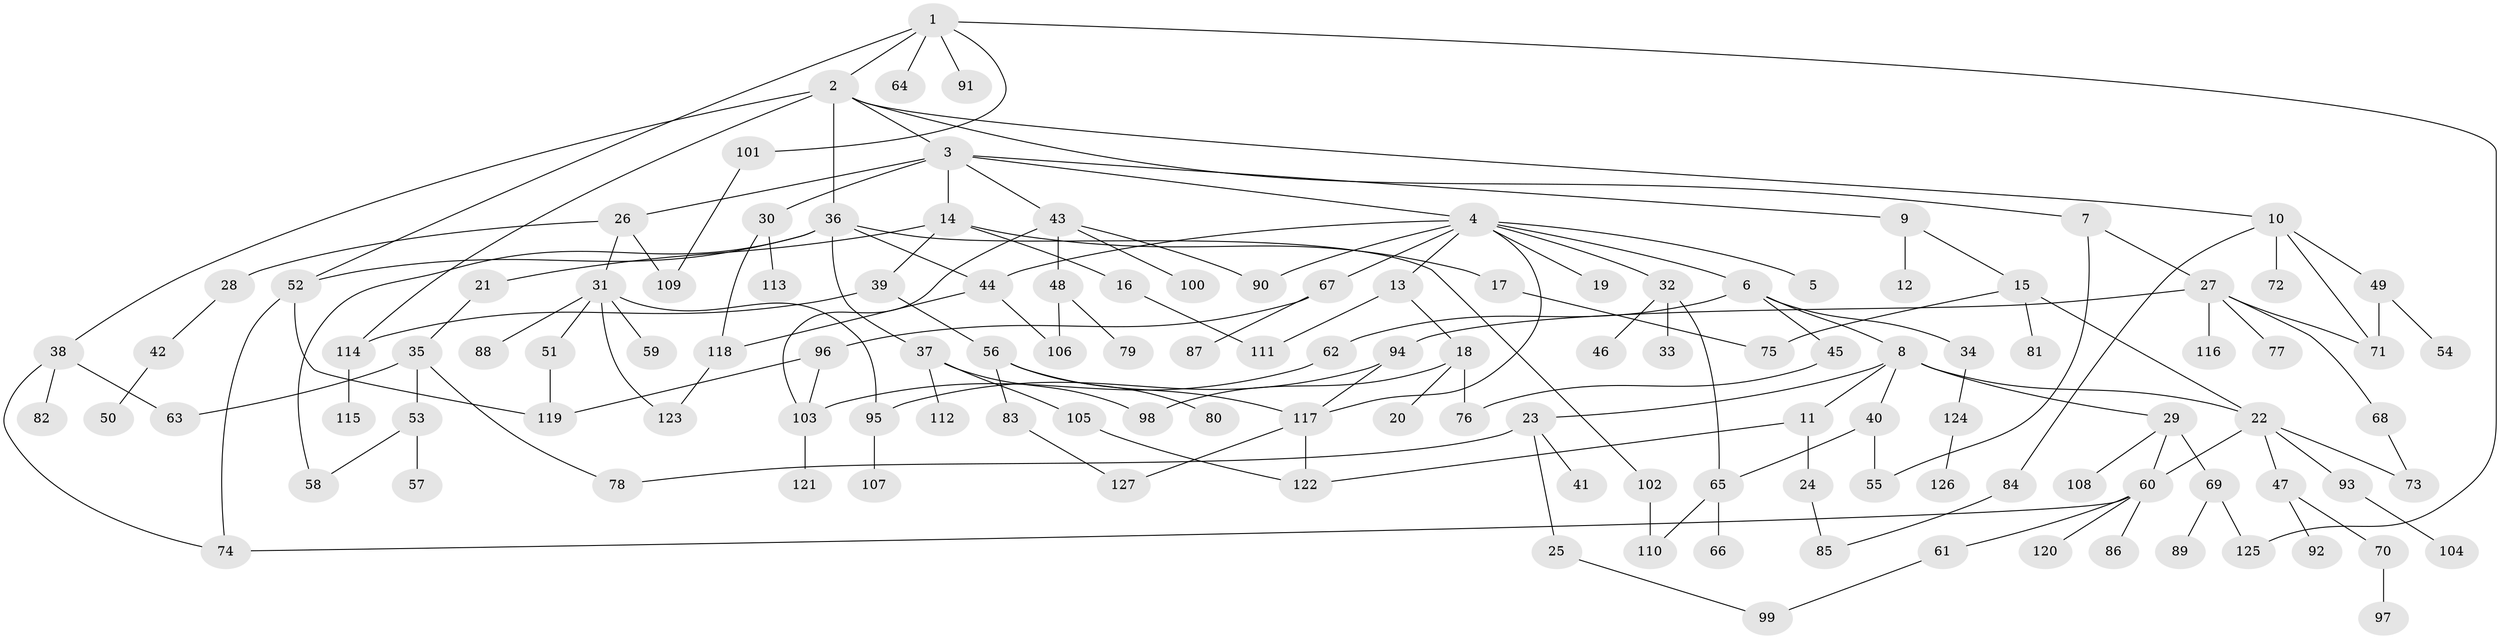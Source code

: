 // Generated by graph-tools (version 1.1) at 2025/01/03/09/25 03:01:07]
// undirected, 127 vertices, 164 edges
graph export_dot {
graph [start="1"]
  node [color=gray90,style=filled];
  1;
  2;
  3;
  4;
  5;
  6;
  7;
  8;
  9;
  10;
  11;
  12;
  13;
  14;
  15;
  16;
  17;
  18;
  19;
  20;
  21;
  22;
  23;
  24;
  25;
  26;
  27;
  28;
  29;
  30;
  31;
  32;
  33;
  34;
  35;
  36;
  37;
  38;
  39;
  40;
  41;
  42;
  43;
  44;
  45;
  46;
  47;
  48;
  49;
  50;
  51;
  52;
  53;
  54;
  55;
  56;
  57;
  58;
  59;
  60;
  61;
  62;
  63;
  64;
  65;
  66;
  67;
  68;
  69;
  70;
  71;
  72;
  73;
  74;
  75;
  76;
  77;
  78;
  79;
  80;
  81;
  82;
  83;
  84;
  85;
  86;
  87;
  88;
  89;
  90;
  91;
  92;
  93;
  94;
  95;
  96;
  97;
  98;
  99;
  100;
  101;
  102;
  103;
  104;
  105;
  106;
  107;
  108;
  109;
  110;
  111;
  112;
  113;
  114;
  115;
  116;
  117;
  118;
  119;
  120;
  121;
  122;
  123;
  124;
  125;
  126;
  127;
  1 -- 2;
  1 -- 52;
  1 -- 64;
  1 -- 91;
  1 -- 101;
  1 -- 125;
  2 -- 3;
  2 -- 7;
  2 -- 10;
  2 -- 36;
  2 -- 38;
  2 -- 114;
  3 -- 4;
  3 -- 9;
  3 -- 14;
  3 -- 26;
  3 -- 30;
  3 -- 43;
  4 -- 5;
  4 -- 6;
  4 -- 13;
  4 -- 19;
  4 -- 32;
  4 -- 44;
  4 -- 67;
  4 -- 117;
  4 -- 90;
  6 -- 8;
  6 -- 34;
  6 -- 45;
  6 -- 62;
  7 -- 27;
  7 -- 55;
  8 -- 11;
  8 -- 22;
  8 -- 23;
  8 -- 29;
  8 -- 40;
  9 -- 12;
  9 -- 15;
  10 -- 49;
  10 -- 71;
  10 -- 72;
  10 -- 84;
  11 -- 24;
  11 -- 122;
  13 -- 18;
  13 -- 111;
  14 -- 16;
  14 -- 17;
  14 -- 21;
  14 -- 39;
  15 -- 81;
  15 -- 75;
  15 -- 22;
  16 -- 111;
  17 -- 75;
  18 -- 20;
  18 -- 98;
  18 -- 76;
  21 -- 35;
  22 -- 47;
  22 -- 60;
  22 -- 73;
  22 -- 93;
  23 -- 25;
  23 -- 41;
  23 -- 78;
  24 -- 85;
  25 -- 99;
  26 -- 28;
  26 -- 31;
  26 -- 109;
  27 -- 68;
  27 -- 77;
  27 -- 94;
  27 -- 116;
  27 -- 71;
  28 -- 42;
  29 -- 69;
  29 -- 108;
  29 -- 60;
  30 -- 113;
  30 -- 118;
  31 -- 51;
  31 -- 59;
  31 -- 88;
  31 -- 95;
  31 -- 123;
  32 -- 33;
  32 -- 46;
  32 -- 65;
  34 -- 124;
  35 -- 53;
  35 -- 63;
  35 -- 78;
  36 -- 37;
  36 -- 102;
  36 -- 52;
  36 -- 44;
  36 -- 58;
  37 -- 98;
  37 -- 105;
  37 -- 112;
  38 -- 82;
  38 -- 74;
  38 -- 63;
  39 -- 56;
  39 -- 114;
  40 -- 55;
  40 -- 65;
  42 -- 50;
  43 -- 48;
  43 -- 90;
  43 -- 100;
  43 -- 103;
  44 -- 106;
  44 -- 118;
  45 -- 76;
  47 -- 70;
  47 -- 92;
  48 -- 79;
  48 -- 106;
  49 -- 54;
  49 -- 71;
  51 -- 119;
  52 -- 119;
  52 -- 74;
  53 -- 57;
  53 -- 58;
  56 -- 80;
  56 -- 83;
  56 -- 117;
  60 -- 61;
  60 -- 74;
  60 -- 86;
  60 -- 120;
  61 -- 99;
  62 -- 103;
  65 -- 66;
  65 -- 110;
  67 -- 87;
  67 -- 96;
  68 -- 73;
  69 -- 89;
  69 -- 125;
  70 -- 97;
  83 -- 127;
  84 -- 85;
  93 -- 104;
  94 -- 117;
  94 -- 95;
  95 -- 107;
  96 -- 119;
  96 -- 103;
  101 -- 109;
  102 -- 110;
  103 -- 121;
  105 -- 122;
  114 -- 115;
  117 -- 127;
  117 -- 122;
  118 -- 123;
  124 -- 126;
}
